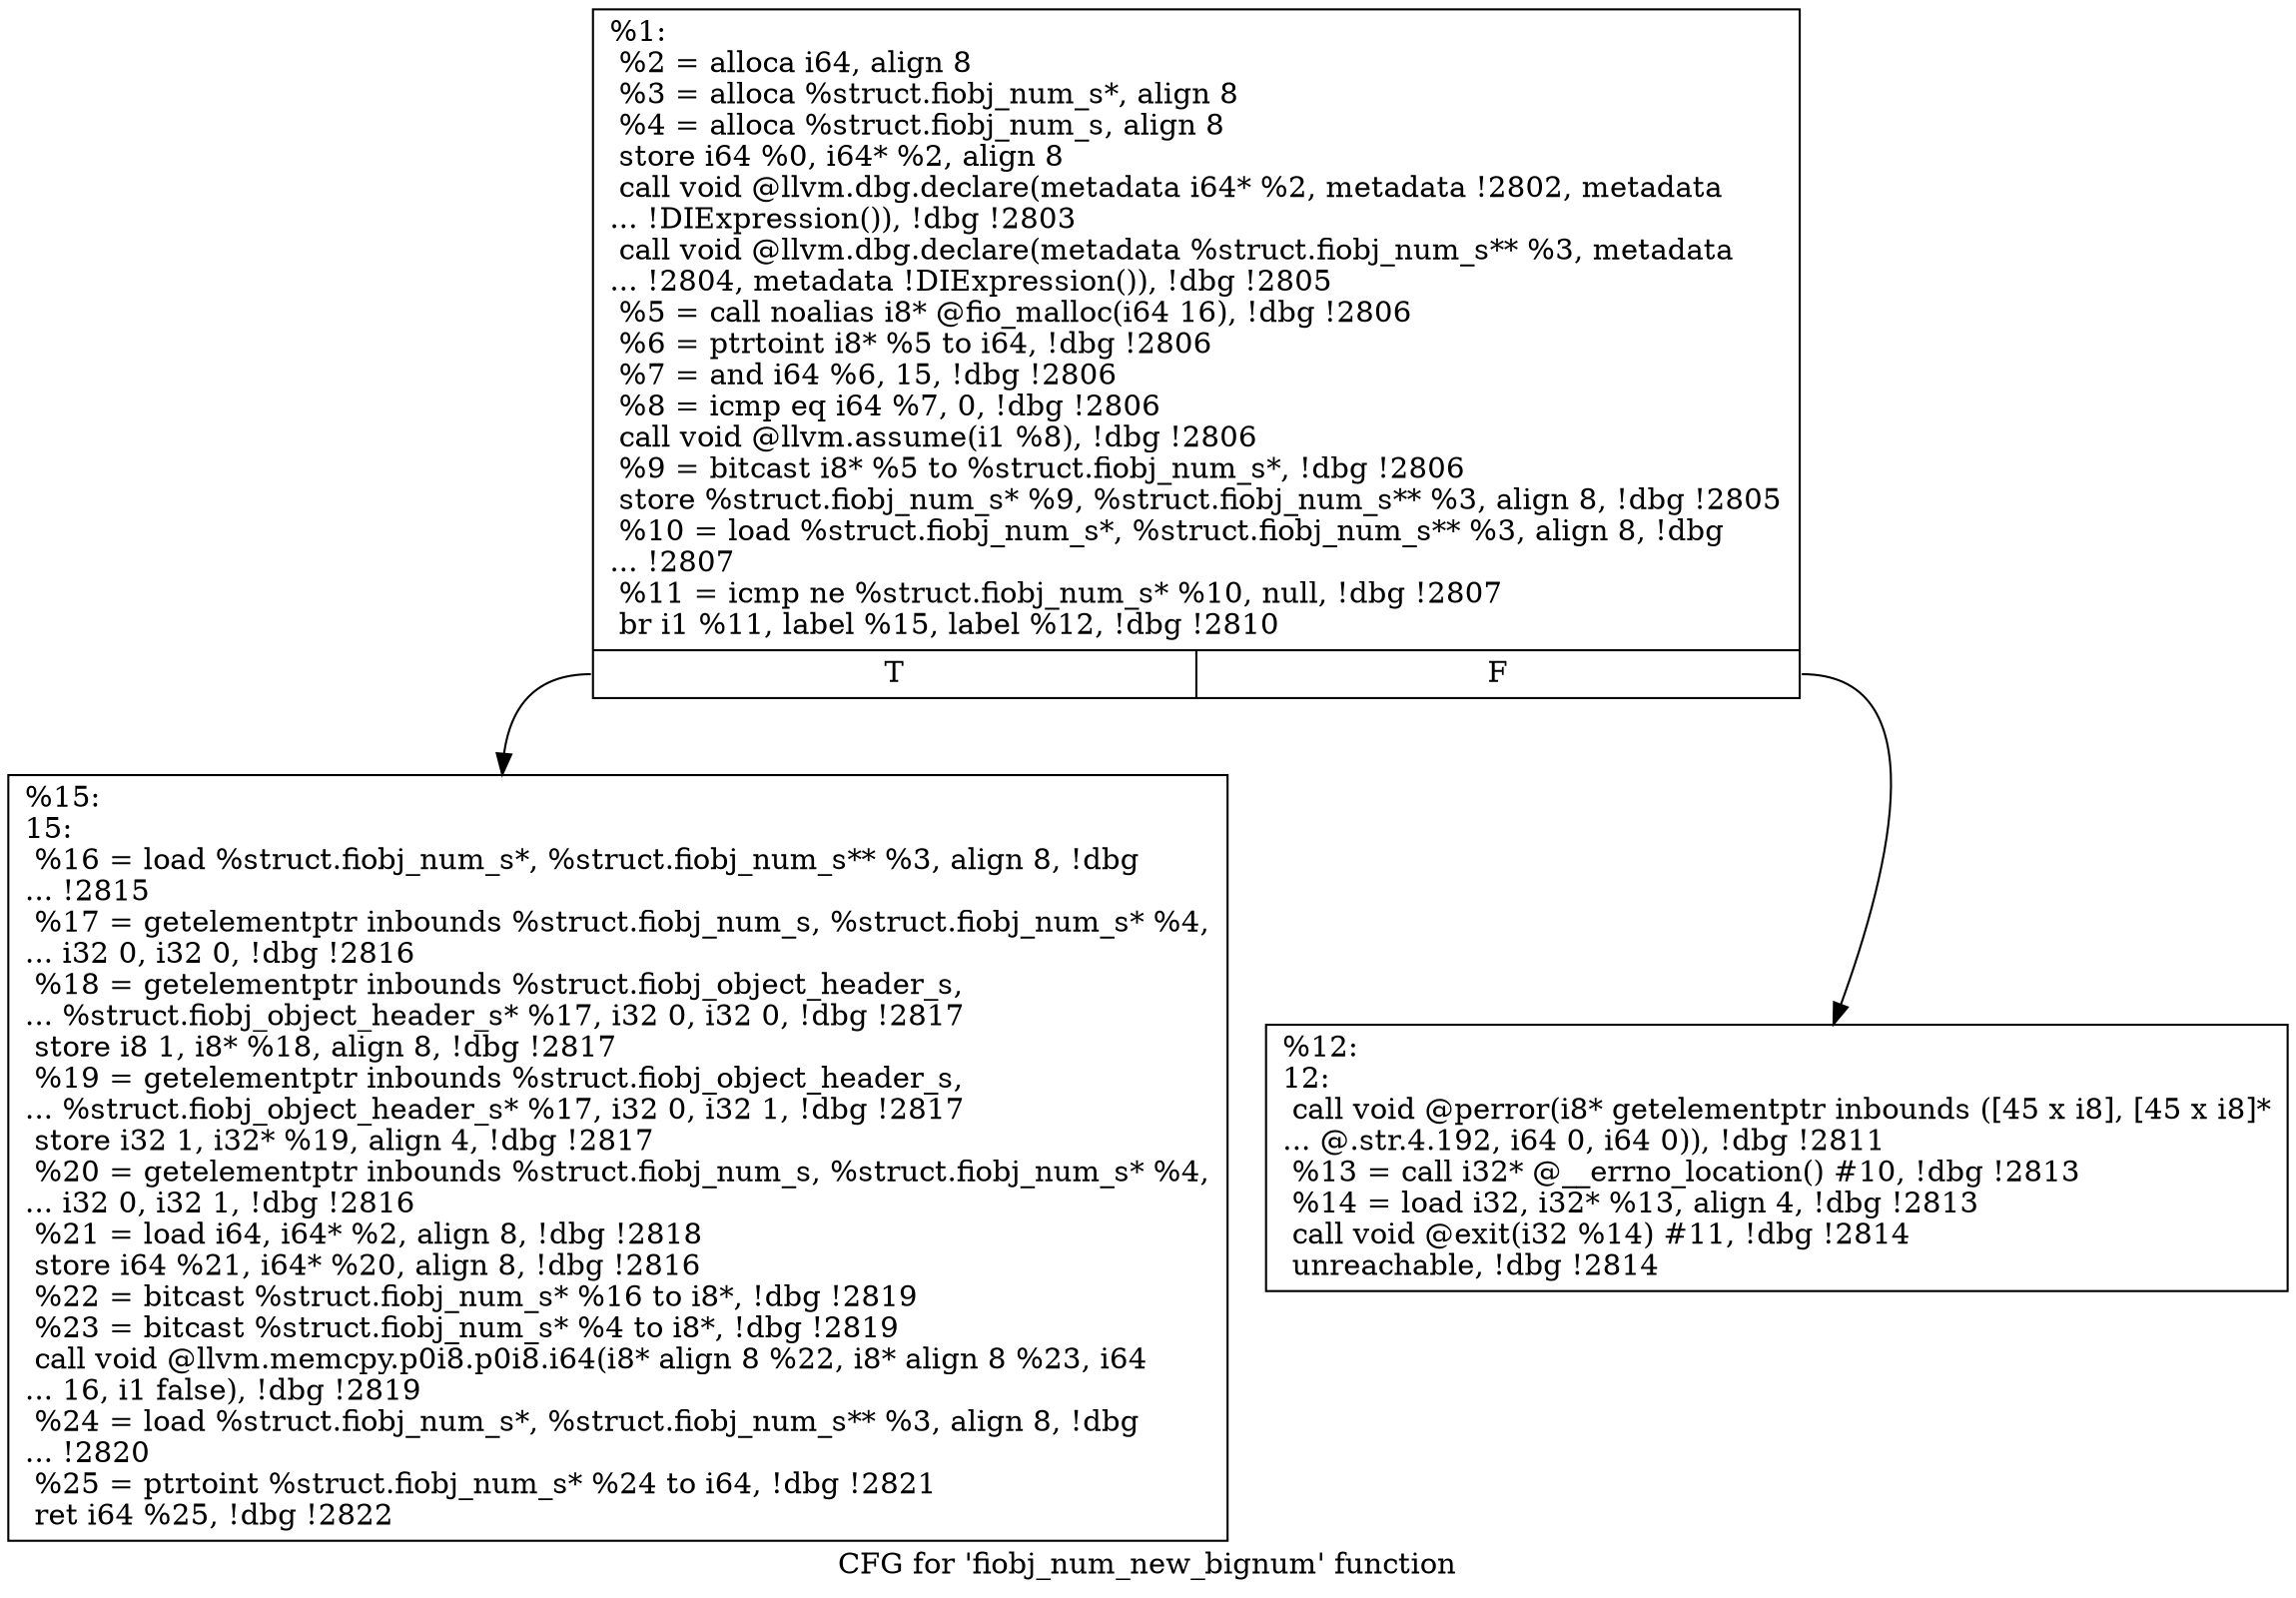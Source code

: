 digraph "CFG for 'fiobj_num_new_bignum' function" {
	label="CFG for 'fiobj_num_new_bignum' function";

	Node0x55685201ee60 [shape=record,label="{%1:\l  %2 = alloca i64, align 8\l  %3 = alloca %struct.fiobj_num_s*, align 8\l  %4 = alloca %struct.fiobj_num_s, align 8\l  store i64 %0, i64* %2, align 8\l  call void @llvm.dbg.declare(metadata i64* %2, metadata !2802, metadata\l... !DIExpression()), !dbg !2803\l  call void @llvm.dbg.declare(metadata %struct.fiobj_num_s** %3, metadata\l... !2804, metadata !DIExpression()), !dbg !2805\l  %5 = call noalias i8* @fio_malloc(i64 16), !dbg !2806\l  %6 = ptrtoint i8* %5 to i64, !dbg !2806\l  %7 = and i64 %6, 15, !dbg !2806\l  %8 = icmp eq i64 %7, 0, !dbg !2806\l  call void @llvm.assume(i1 %8), !dbg !2806\l  %9 = bitcast i8* %5 to %struct.fiobj_num_s*, !dbg !2806\l  store %struct.fiobj_num_s* %9, %struct.fiobj_num_s** %3, align 8, !dbg !2805\l  %10 = load %struct.fiobj_num_s*, %struct.fiobj_num_s** %3, align 8, !dbg\l... !2807\l  %11 = icmp ne %struct.fiobj_num_s* %10, null, !dbg !2807\l  br i1 %11, label %15, label %12, !dbg !2810\l|{<s0>T|<s1>F}}"];
	Node0x55685201ee60:s0 -> Node0x55685201f630;
	Node0x55685201ee60:s1 -> Node0x55685201f5e0;
	Node0x55685201f5e0 [shape=record,label="{%12:\l12:                                               \l  call void @perror(i8* getelementptr inbounds ([45 x i8], [45 x i8]*\l... @.str.4.192, i64 0, i64 0)), !dbg !2811\l  %13 = call i32* @__errno_location() #10, !dbg !2813\l  %14 = load i32, i32* %13, align 4, !dbg !2813\l  call void @exit(i32 %14) #11, !dbg !2814\l  unreachable, !dbg !2814\l}"];
	Node0x55685201f630 [shape=record,label="{%15:\l15:                                               \l  %16 = load %struct.fiobj_num_s*, %struct.fiobj_num_s** %3, align 8, !dbg\l... !2815\l  %17 = getelementptr inbounds %struct.fiobj_num_s, %struct.fiobj_num_s* %4,\l... i32 0, i32 0, !dbg !2816\l  %18 = getelementptr inbounds %struct.fiobj_object_header_s,\l... %struct.fiobj_object_header_s* %17, i32 0, i32 0, !dbg !2817\l  store i8 1, i8* %18, align 8, !dbg !2817\l  %19 = getelementptr inbounds %struct.fiobj_object_header_s,\l... %struct.fiobj_object_header_s* %17, i32 0, i32 1, !dbg !2817\l  store i32 1, i32* %19, align 4, !dbg !2817\l  %20 = getelementptr inbounds %struct.fiobj_num_s, %struct.fiobj_num_s* %4,\l... i32 0, i32 1, !dbg !2816\l  %21 = load i64, i64* %2, align 8, !dbg !2818\l  store i64 %21, i64* %20, align 8, !dbg !2816\l  %22 = bitcast %struct.fiobj_num_s* %16 to i8*, !dbg !2819\l  %23 = bitcast %struct.fiobj_num_s* %4 to i8*, !dbg !2819\l  call void @llvm.memcpy.p0i8.p0i8.i64(i8* align 8 %22, i8* align 8 %23, i64\l... 16, i1 false), !dbg !2819\l  %24 = load %struct.fiobj_num_s*, %struct.fiobj_num_s** %3, align 8, !dbg\l... !2820\l  %25 = ptrtoint %struct.fiobj_num_s* %24 to i64, !dbg !2821\l  ret i64 %25, !dbg !2822\l}"];
}
